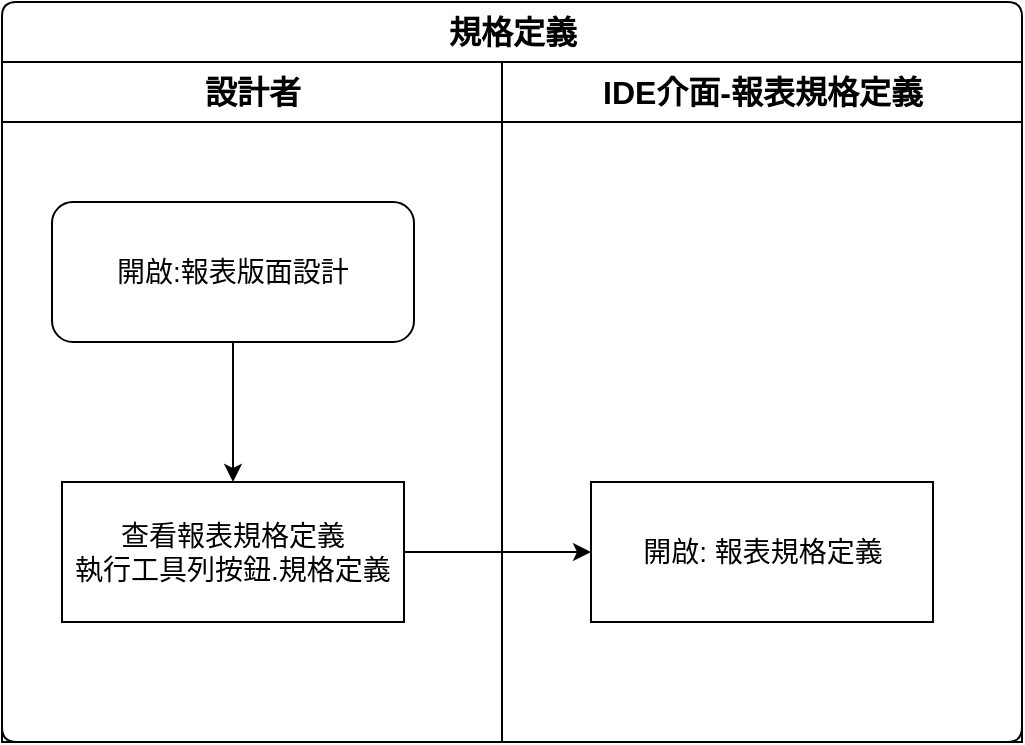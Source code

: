 <mxfile version="14.4.3" type="device" pages="4"><diagram id="wQIVM6VWfYCSOSTowFTI" name="toolbar_open_annotation"><mxGraphModel dx="1086" dy="829" grid="1" gridSize="10" guides="1" tooltips="1" connect="1" arrows="1" fold="1" page="1" pageScale="1" pageWidth="827" pageHeight="1169" math="0" shadow="0"><root><mxCell id="0"/><mxCell id="1" parent="0"/><mxCell id="nM1kcWe3Seo7o11OKqGF-1" value="規格定義" style="swimlane;html=1;childLayout=stackLayout;resizeParent=1;resizeParentMax=0;strokeWidth=1;fontSize=16;rounded=1;arcSize=8;startSize=30;" parent="1" vertex="1"><mxGeometry x="180" y="100" width="510" height="370" as="geometry"/></mxCell><mxCell id="nM1kcWe3Seo7o11OKqGF-3" value="設計者" style="swimlane;html=1;startSize=30;fontSize=16;strokeWidth=1;" parent="nM1kcWe3Seo7o11OKqGF-1" vertex="1"><mxGeometry y="30" width="250" height="340" as="geometry"/></mxCell><mxCell id="nM1kcWe3Seo7o11OKqGF-17" style="edgeStyle=orthogonalEdgeStyle;rounded=0;orthogonalLoop=1;jettySize=auto;html=1;entryX=0.5;entryY=0;entryDx=0;entryDy=0;" parent="nM1kcWe3Seo7o11OKqGF-3" source="nM1kcWe3Seo7o11OKqGF-5" target="nM1kcWe3Seo7o11OKqGF-6" edge="1"><mxGeometry relative="1" as="geometry"/></mxCell><mxCell id="nM1kcWe3Seo7o11OKqGF-5" value="開啟:報表版面設計" style="rounded=1;whiteSpace=wrap;html=1;strokeWidth=1;fontSize=14;" parent="nM1kcWe3Seo7o11OKqGF-3" vertex="1"><mxGeometry x="25" y="70" width="181" height="70" as="geometry"/></mxCell><mxCell id="nM1kcWe3Seo7o11OKqGF-6" value="查看報表規格定義&lt;br&gt;執行工具列按鈕.規格定義" style="rounded=0;whiteSpace=wrap;html=1;strokeWidth=1;fontSize=14;" parent="nM1kcWe3Seo7o11OKqGF-3" vertex="1"><mxGeometry x="30" y="210" width="171" height="70" as="geometry"/></mxCell><mxCell id="nM1kcWe3Seo7o11OKqGF-7" value="IDE介面-報表規格定義" style="swimlane;html=1;startSize=30;fontSize=16;strokeWidth=1;" parent="nM1kcWe3Seo7o11OKqGF-1" vertex="1"><mxGeometry x="250" y="30" width="260" height="340" as="geometry"/></mxCell><mxCell id="nM1kcWe3Seo7o11OKqGF-9" value="開啟: 報表規格定義" style="rounded=0;whiteSpace=wrap;html=1;strokeWidth=1;fontSize=14;" parent="nM1kcWe3Seo7o11OKqGF-7" vertex="1"><mxGeometry x="44.5" y="210" width="171" height="70" as="geometry"/></mxCell><mxCell id="nM1kcWe3Seo7o11OKqGF-18" style="edgeStyle=orthogonalEdgeStyle;rounded=0;orthogonalLoop=1;jettySize=auto;html=1;entryX=0;entryY=0.5;entryDx=0;entryDy=0;" parent="nM1kcWe3Seo7o11OKqGF-1" source="nM1kcWe3Seo7o11OKqGF-6" target="nM1kcWe3Seo7o11OKqGF-9" edge="1"><mxGeometry relative="1" as="geometry"/></mxCell></root></mxGraphModel></diagram><diagram id="BvWk90HkeCUBSXKA9pDH" name="save_report"><mxGraphModel dx="1086" dy="829" grid="1" gridSize="10" guides="1" tooltips="1" connect="1" arrows="1" fold="1" page="1" pageScale="1" pageWidth="827" pageHeight="1169" math="0" shadow="0"><root><mxCell id="oqB9v3Ow_xJshv3pZ0I9-0"/><mxCell id="oqB9v3Ow_xJshv3pZ0I9-1" parent="oqB9v3Ow_xJshv3pZ0I9-0"/><mxCell id="5prPiheQQkSi7aJjEGnq-0" value="儲存" style="swimlane;html=1;childLayout=stackLayout;resizeParent=1;resizeParentMax=0;strokeWidth=1;fontSize=16;rounded=1;arcSize=8;startSize=30;" parent="oqB9v3Ow_xJshv3pZ0I9-1" vertex="1"><mxGeometry x="180" y="100" width="520" height="480" as="geometry"/></mxCell><mxCell id="5prPiheQQkSi7aJjEGnq-1" value="設計者" style="swimlane;html=1;startSize=30;fontSize=16;strokeWidth=1;" parent="5prPiheQQkSi7aJjEGnq-0" vertex="1"><mxGeometry y="30" width="260" height="450" as="geometry"/></mxCell><mxCell id="5prPiheQQkSi7aJjEGnq-2" style="edgeStyle=orthogonalEdgeStyle;rounded=0;orthogonalLoop=1;jettySize=auto;html=1;entryX=0.5;entryY=0;entryDx=0;entryDy=0;" parent="5prPiheQQkSi7aJjEGnq-1" source="5prPiheQQkSi7aJjEGnq-3" target="5prPiheQQkSi7aJjEGnq-4" edge="1"><mxGeometry relative="1" as="geometry"/></mxCell><mxCell id="5prPiheQQkSi7aJjEGnq-3" value="開啟:報表版面設計&lt;br&gt;進入編輯，設計版面" style="rounded=1;whiteSpace=wrap;html=1;strokeWidth=1;fontSize=14;" parent="5prPiheQQkSi7aJjEGnq-1" vertex="1"><mxGeometry x="25" y="70" width="181" height="70" as="geometry"/></mxCell><mxCell id="5prPiheQQkSi7aJjEGnq-4" value="設計完畢&lt;br&gt;執行工具列按鈕.儲存" style="rounded=0;whiteSpace=wrap;html=1;strokeWidth=1;fontSize=14;" parent="5prPiheQQkSi7aJjEGnq-1" vertex="1"><mxGeometry x="30" y="210" width="171" height="70" as="geometry"/></mxCell><mxCell id="5prPiheQQkSi7aJjEGnq-5" value="IDE介面-報表版面" style="swimlane;html=1;startSize=30;fontSize=16;strokeWidth=1;" parent="5prPiheQQkSi7aJjEGnq-0" vertex="1"><mxGeometry x="260" y="30" width="260" height="450" as="geometry"/></mxCell><mxCell id="pIP3rlpzAyrlFxfcngam-9" style="edgeStyle=orthogonalEdgeStyle;rounded=0;orthogonalLoop=1;jettySize=auto;html=1;" parent="5prPiheQQkSi7aJjEGnq-5" source="5prPiheQQkSi7aJjEGnq-6" target="pIP3rlpzAyrlFxfcngam-8" edge="1"><mxGeometry relative="1" as="geometry"/></mxCell><mxCell id="5prPiheQQkSi7aJjEGnq-6" value="儲存設計的內容" style="rounded=0;whiteSpace=wrap;html=1;strokeWidth=1;fontSize=14;" parent="5prPiheQQkSi7aJjEGnq-5" vertex="1"><mxGeometry x="44.5" y="210" width="171" height="70" as="geometry"/></mxCell><mxCell id="pIP3rlpzAyrlFxfcngam-8" value="顯示儲存後提示訊息" style="rounded=0;whiteSpace=wrap;html=1;strokeWidth=1;fontSize=14;" parent="5prPiheQQkSi7aJjEGnq-5" vertex="1"><mxGeometry x="44.5" y="340" width="171" height="70" as="geometry"/></mxCell><mxCell id="5prPiheQQkSi7aJjEGnq-7" style="edgeStyle=orthogonalEdgeStyle;rounded=0;orthogonalLoop=1;jettySize=auto;html=1;entryX=0;entryY=0.5;entryDx=0;entryDy=0;" parent="5prPiheQQkSi7aJjEGnq-0" source="5prPiheQQkSi7aJjEGnq-4" target="5prPiheQQkSi7aJjEGnq-6" edge="1"><mxGeometry relative="1" as="geometry"/></mxCell></root></mxGraphModel></diagram><diagram id="itno67UF8sCU9E-wFzxa" name="object_open_annotation"><mxGraphModel dx="1086" dy="829" grid="1" gridSize="10" guides="1" tooltips="1" connect="1" arrows="1" fold="1" page="1" pageScale="1" pageWidth="827" pageHeight="1169" math="0" shadow="0"><root><mxCell id="xH400lyopuLL9V0IyrUK-0"/><mxCell id="xH400lyopuLL9V0IyrUK-1" parent="xH400lyopuLL9V0IyrUK-0"/><mxCell id="0lATILfWQ5YuKnimSj-e-0" value="規格定義" style="swimlane;html=1;childLayout=stackLayout;resizeParent=1;resizeParentMax=0;strokeWidth=1;fontSize=16;rounded=1;arcSize=8;startSize=30;" parent="xH400lyopuLL9V0IyrUK-1" vertex="1"><mxGeometry x="180" y="100" width="510" height="370" as="geometry"/></mxCell><mxCell id="0lATILfWQ5YuKnimSj-e-1" value="設計者" style="swimlane;html=1;startSize=30;fontSize=16;strokeWidth=1;" parent="0lATILfWQ5YuKnimSj-e-0" vertex="1"><mxGeometry y="30" width="250" height="340" as="geometry"/></mxCell><mxCell id="0lATILfWQ5YuKnimSj-e-2" style="edgeStyle=orthogonalEdgeStyle;rounded=0;orthogonalLoop=1;jettySize=auto;html=1;entryX=0.5;entryY=0;entryDx=0;entryDy=0;" parent="0lATILfWQ5YuKnimSj-e-1" source="0lATILfWQ5YuKnimSj-e-3" target="0lATILfWQ5YuKnimSj-e-4" edge="1"><mxGeometry relative="1" as="geometry"/></mxCell><mxCell id="0lATILfWQ5YuKnimSj-e-3" value="開啟:報表版面設計" style="rounded=1;whiteSpace=wrap;html=1;strokeWidth=1;fontSize=14;" parent="0lATILfWQ5YuKnimSj-e-1" vertex="1"><mxGeometry x="25" y="70" width="181" height="70" as="geometry"/></mxCell><mxCell id="0lATILfWQ5YuKnimSj-e-4" value="駐留任一元件&lt;br&gt;執行右鍵按鈕.規格定義" style="rounded=0;whiteSpace=wrap;html=1;strokeWidth=1;fontSize=14;" parent="0lATILfWQ5YuKnimSj-e-1" vertex="1"><mxGeometry x="30" y="210" width="171" height="70" as="geometry"/></mxCell><mxCell id="0lATILfWQ5YuKnimSj-e-5" value="IDE介面-報表規格定義" style="swimlane;html=1;startSize=30;fontSize=16;strokeWidth=1;" parent="0lATILfWQ5YuKnimSj-e-0" vertex="1"><mxGeometry x="250" y="30" width="260" height="340" as="geometry"/></mxCell><mxCell id="0lATILfWQ5YuKnimSj-e-6" value="開啟: 報表規格定義" style="rounded=0;whiteSpace=wrap;html=1;strokeWidth=1;fontSize=14;" parent="0lATILfWQ5YuKnimSj-e-5" vertex="1"><mxGeometry x="44.5" y="210" width="171" height="70" as="geometry"/></mxCell><mxCell id="0lATILfWQ5YuKnimSj-e-7" style="edgeStyle=orthogonalEdgeStyle;rounded=0;orthogonalLoop=1;jettySize=auto;html=1;entryX=0;entryY=0.5;entryDx=0;entryDy=0;" parent="0lATILfWQ5YuKnimSj-e-0" source="0lATILfWQ5YuKnimSj-e-4" target="0lATILfWQ5YuKnimSj-e-6" edge="1"><mxGeometry relative="1" as="geometry"/></mxCell></root></mxGraphModel></diagram><diagram id="7ZMil683eYtyU5ySsvAM" name="object_open_spec"><mxGraphModel dx="1086" dy="829" grid="1" gridSize="10" guides="1" tooltips="1" connect="1" arrows="1" fold="1" page="1" pageScale="1" pageWidth="827" pageHeight="1169" math="0" shadow="0"><root><mxCell id="J6RYK1tz6ctQTB2u1FFO-0"/><mxCell id="J6RYK1tz6ctQTB2u1FFO-1" parent="J6RYK1tz6ctQTB2u1FFO-0"/><mxCell id="KsmzSoK8aODXljKV54Kw-0" value="規格描述" style="swimlane;html=1;childLayout=stackLayout;resizeParent=1;resizeParentMax=0;strokeWidth=1;fontSize=16;rounded=1;arcSize=8;startSize=30;" vertex="1" parent="J6RYK1tz6ctQTB2u1FFO-1"><mxGeometry x="180" y="100" width="510" height="370" as="geometry"/></mxCell><mxCell id="KsmzSoK8aODXljKV54Kw-1" value="設計者" style="swimlane;html=1;startSize=30;fontSize=16;strokeWidth=1;" vertex="1" parent="KsmzSoK8aODXljKV54Kw-0"><mxGeometry y="30" width="250" height="340" as="geometry"/></mxCell><mxCell id="KsmzSoK8aODXljKV54Kw-2" style="edgeStyle=orthogonalEdgeStyle;rounded=0;orthogonalLoop=1;jettySize=auto;html=1;entryX=0.5;entryY=0;entryDx=0;entryDy=0;" edge="1" parent="KsmzSoK8aODXljKV54Kw-1" source="KsmzSoK8aODXljKV54Kw-3" target="KsmzSoK8aODXljKV54Kw-4"><mxGeometry relative="1" as="geometry"/></mxCell><mxCell id="KsmzSoK8aODXljKV54Kw-3" value="開啟:報表版面設計" style="rounded=1;whiteSpace=wrap;html=1;strokeWidth=1;fontSize=14;" vertex="1" parent="KsmzSoK8aODXljKV54Kw-1"><mxGeometry x="25" y="70" width="181" height="70" as="geometry"/></mxCell><mxCell id="KsmzSoK8aODXljKV54Kw-4" value="駐留任一元件&lt;br&gt;執行右鍵按鈕.規格描述" style="rounded=0;whiteSpace=wrap;html=1;strokeWidth=1;fontSize=14;" vertex="1" parent="KsmzSoK8aODXljKV54Kw-1"><mxGeometry x="30" y="210" width="171" height="70" as="geometry"/></mxCell><mxCell id="KsmzSoK8aODXljKV54Kw-5" value="IDE介面-規格描述" style="swimlane;html=1;startSize=30;fontSize=16;strokeWidth=1;" vertex="1" parent="KsmzSoK8aODXljKV54Kw-0"><mxGeometry x="250" y="30" width="260" height="340" as="geometry"/></mxCell><mxCell id="KsmzSoK8aODXljKV54Kw-6" value="開啟: 規格描述" style="rounded=0;whiteSpace=wrap;html=1;strokeWidth=1;fontSize=14;" vertex="1" parent="KsmzSoK8aODXljKV54Kw-5"><mxGeometry x="44.5" y="210" width="171" height="70" as="geometry"/></mxCell><mxCell id="KsmzSoK8aODXljKV54Kw-7" style="edgeStyle=orthogonalEdgeStyle;rounded=0;orthogonalLoop=1;jettySize=auto;html=1;entryX=0;entryY=0.5;entryDx=0;entryDy=0;" edge="1" parent="KsmzSoK8aODXljKV54Kw-0" source="KsmzSoK8aODXljKV54Kw-4" target="KsmzSoK8aODXljKV54Kw-6"><mxGeometry relative="1" as="geometry"/></mxCell></root></mxGraphModel></diagram></mxfile>